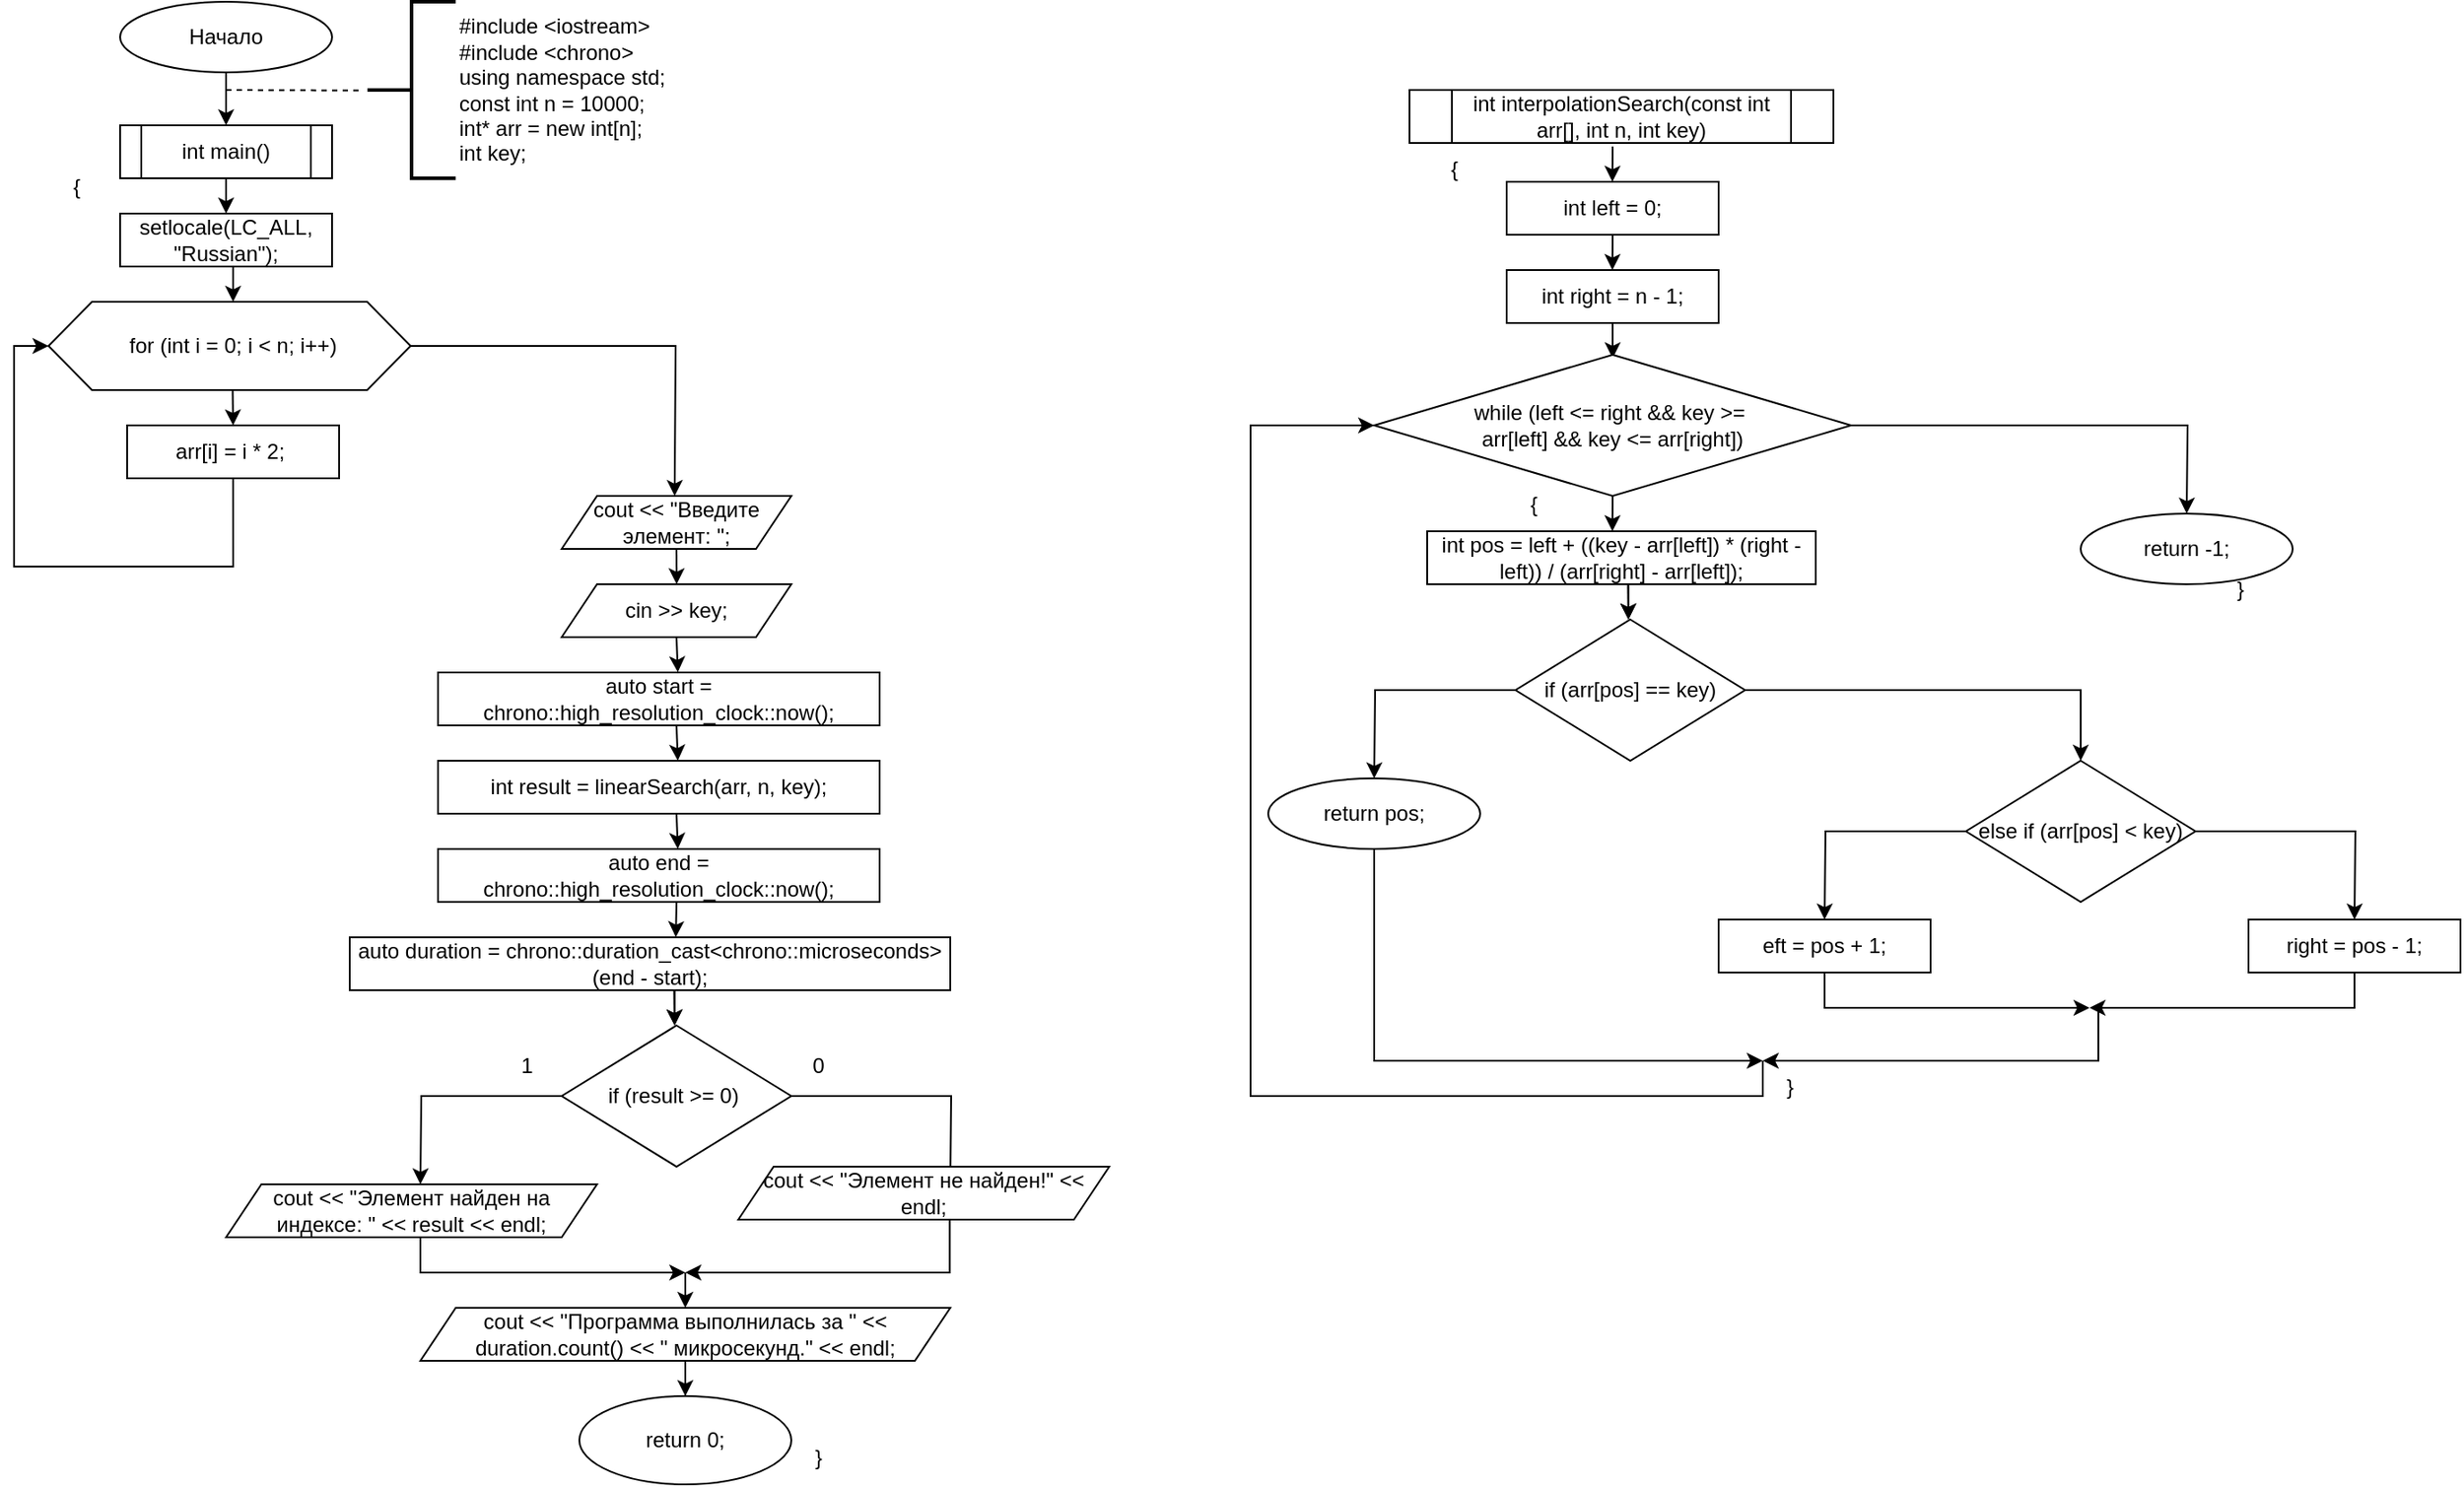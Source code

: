 <mxfile version="26.0.9">
  <diagram name="Страница — 1" id="fWtkFxsbyQN8Jvb5BkwA">
    <mxGraphModel dx="1195" dy="697" grid="1" gridSize="10" guides="1" tooltips="1" connect="1" arrows="1" fold="1" page="1" pageScale="1" pageWidth="827" pageHeight="1169" math="0" shadow="0">
      <root>
        <mxCell id="0" />
        <mxCell id="1" parent="0" />
        <mxCell id="5r02GytfN6mjbPMb0lNQ-1" value="" style="edgeStyle=orthogonalEdgeStyle;rounded=0;orthogonalLoop=1;jettySize=auto;html=1;" edge="1" parent="1" source="5r02GytfN6mjbPMb0lNQ-2">
          <mxGeometry relative="1" as="geometry">
            <mxPoint x="220" y="100" as="targetPoint" />
          </mxGeometry>
        </mxCell>
        <mxCell id="5r02GytfN6mjbPMb0lNQ-2" value="Начало" style="ellipse;whiteSpace=wrap;html=1;" vertex="1" parent="1">
          <mxGeometry x="160" y="30" width="120" height="40" as="geometry" />
        </mxCell>
        <mxCell id="5r02GytfN6mjbPMb0lNQ-3" value="" style="edgeStyle=orthogonalEdgeStyle;rounded=0;orthogonalLoop=1;jettySize=auto;html=1;" edge="1" parent="1" source="5r02GytfN6mjbPMb0lNQ-4">
          <mxGeometry relative="1" as="geometry">
            <mxPoint x="220" y="150" as="targetPoint" />
          </mxGeometry>
        </mxCell>
        <mxCell id="5r02GytfN6mjbPMb0lNQ-4" value="int main()" style="shape=process;whiteSpace=wrap;html=1;backgroundOutline=1;" vertex="1" parent="1">
          <mxGeometry x="160" y="100" width="120" height="30" as="geometry" />
        </mxCell>
        <mxCell id="5r02GytfN6mjbPMb0lNQ-5" value="setlocale(LC_ALL, &quot;Russian&quot;);" style="rounded=0;whiteSpace=wrap;html=1;" vertex="1" parent="1">
          <mxGeometry x="160" y="150" width="120" height="30" as="geometry" />
        </mxCell>
        <mxCell id="5r02GytfN6mjbPMb0lNQ-6" value="&lt;div&gt;#include &amp;lt;iostream&amp;gt;&lt;/div&gt;&lt;div&gt;#include &amp;lt;chrono&amp;gt;&amp;nbsp;&lt;/div&gt;&lt;div&gt;using namespace std;&lt;/div&gt;&lt;div&gt;&lt;div&gt;const int n = 10000;&lt;/div&gt;&lt;div&gt;int* arr = new int[n];&lt;/div&gt;&lt;/div&gt;&lt;div&gt;int key;&lt;br&gt;&lt;/div&gt;" style="strokeWidth=2;html=1;shape=mxgraph.flowchart.annotation_2;align=left;labelPosition=right;pointerEvents=1;" vertex="1" parent="1">
          <mxGeometry x="300" y="30" width="50" height="100" as="geometry" />
        </mxCell>
        <mxCell id="5r02GytfN6mjbPMb0lNQ-7" value="" style="endArrow=none;dashed=1;html=1;rounded=0;entryX=-0.04;entryY=0.503;entryDx=0;entryDy=0;entryPerimeter=0;" edge="1" parent="1" target="5r02GytfN6mjbPMb0lNQ-6">
          <mxGeometry width="50" height="50" relative="1" as="geometry">
            <mxPoint x="220" y="80" as="sourcePoint" />
            <mxPoint x="290" y="80" as="targetPoint" />
          </mxGeometry>
        </mxCell>
        <mxCell id="5r02GytfN6mjbPMb0lNQ-8" value="" style="edgeStyle=orthogonalEdgeStyle;rounded=0;orthogonalLoop=1;jettySize=auto;html=1;" edge="1" parent="1">
          <mxGeometry relative="1" as="geometry">
            <mxPoint x="223.971" y="180" as="sourcePoint" />
            <mxPoint x="223.971" y="200" as="targetPoint" />
          </mxGeometry>
        </mxCell>
        <mxCell id="5r02GytfN6mjbPMb0lNQ-9" style="edgeStyle=orthogonalEdgeStyle;rounded=0;orthogonalLoop=1;jettySize=auto;html=1;exitX=1;exitY=0.5;exitDx=0;exitDy=0;" edge="1" parent="1" source="5r02GytfN6mjbPMb0lNQ-10">
          <mxGeometry relative="1" as="geometry">
            <mxPoint x="473.971" y="310" as="targetPoint" />
          </mxGeometry>
        </mxCell>
        <mxCell id="5r02GytfN6mjbPMb0lNQ-10" value="" style="verticalLabelPosition=bottom;verticalAlign=top;html=1;shape=hexagon;perimeter=hexagonPerimeter2;arcSize=6;size=0.12;" vertex="1" parent="1">
          <mxGeometry x="119.471" y="200" width="205" height="50" as="geometry" />
        </mxCell>
        <mxCell id="5r02GytfN6mjbPMb0lNQ-11" value="" style="edgeStyle=orthogonalEdgeStyle;rounded=0;orthogonalLoop=1;jettySize=auto;html=1;" edge="1" parent="1">
          <mxGeometry relative="1" as="geometry">
            <mxPoint x="223.731" y="250" as="sourcePoint" />
            <mxPoint x="223.971" y="270" as="targetPoint" />
          </mxGeometry>
        </mxCell>
        <mxCell id="5r02GytfN6mjbPMb0lNQ-12" value="for (int i = 0; i &amp;lt; n; i++)" style="text;html=1;align=center;verticalAlign=middle;whiteSpace=wrap;rounded=0;" vertex="1" parent="1">
          <mxGeometry x="163.971" y="210" width="120" height="30" as="geometry" />
        </mxCell>
        <mxCell id="5r02GytfN6mjbPMb0lNQ-13" value="" style="edgeStyle=orthogonalEdgeStyle;rounded=0;orthogonalLoop=1;jettySize=auto;html=1;entryX=0;entryY=0.5;entryDx=0;entryDy=0;" edge="1" parent="1" target="5r02GytfN6mjbPMb0lNQ-10">
          <mxGeometry relative="1" as="geometry">
            <mxPoint x="223.971" y="300" as="sourcePoint" />
            <mxPoint x="103.971" y="270" as="targetPoint" />
            <Array as="points">
              <mxPoint x="223.971" y="350" />
              <mxPoint x="99.971" y="350" />
              <mxPoint x="99.971" y="225" />
            </Array>
          </mxGeometry>
        </mxCell>
        <mxCell id="5r02GytfN6mjbPMb0lNQ-14" value="arr[i] = i * 2;&amp;nbsp;" style="rounded=0;whiteSpace=wrap;html=1;" vertex="1" parent="1">
          <mxGeometry x="163.971" y="270" width="120" height="30" as="geometry" />
        </mxCell>
        <mxCell id="5r02GytfN6mjbPMb0lNQ-15" style="edgeStyle=orthogonalEdgeStyle;rounded=0;orthogonalLoop=1;jettySize=auto;html=1;exitX=0.5;exitY=1;exitDx=0;exitDy=0;" edge="1" parent="1" source="5r02GytfN6mjbPMb0lNQ-16">
          <mxGeometry relative="1" as="geometry">
            <mxPoint x="475.095" y="360" as="targetPoint" />
          </mxGeometry>
        </mxCell>
        <mxCell id="5r02GytfN6mjbPMb0lNQ-16" value="cout &amp;lt;&amp;lt; &quot;Введите элемент: &quot;;" style="shape=parallelogram;perimeter=parallelogramPerimeter;whiteSpace=wrap;html=1;fixedSize=1;" vertex="1" parent="1">
          <mxGeometry x="410" y="310" width="130" height="30" as="geometry" />
        </mxCell>
        <mxCell id="5r02GytfN6mjbPMb0lNQ-17" value="cin &amp;gt;&amp;gt; key;" style="shape=parallelogram;perimeter=parallelogramPerimeter;whiteSpace=wrap;html=1;fixedSize=1;" vertex="1" parent="1">
          <mxGeometry x="410" y="360" width="130" height="30" as="geometry" />
        </mxCell>
        <mxCell id="5r02GytfN6mjbPMb0lNQ-18" value="auto start = chrono::high_resolution_clock::now();" style="rounded=0;whiteSpace=wrap;html=1;" vertex="1" parent="1">
          <mxGeometry x="340" y="410" width="250" height="30" as="geometry" />
        </mxCell>
        <mxCell id="5r02GytfN6mjbPMb0lNQ-19" style="edgeStyle=orthogonalEdgeStyle;rounded=0;orthogonalLoop=1;jettySize=auto;html=1;exitX=0.5;exitY=1;exitDx=0;exitDy=0;entryX=0.543;entryY=-0.003;entryDx=0;entryDy=0;entryPerimeter=0;" edge="1" parent="1" source="5r02GytfN6mjbPMb0lNQ-17" target="5r02GytfN6mjbPMb0lNQ-18">
          <mxGeometry relative="1" as="geometry" />
        </mxCell>
        <mxCell id="5r02GytfN6mjbPMb0lNQ-20" value="int result = linearSearch(arr, n, key);" style="rounded=0;whiteSpace=wrap;html=1;" vertex="1" parent="1">
          <mxGeometry x="340" y="460.03" width="250" height="30" as="geometry" />
        </mxCell>
        <mxCell id="5r02GytfN6mjbPMb0lNQ-21" style="edgeStyle=orthogonalEdgeStyle;rounded=0;orthogonalLoop=1;jettySize=auto;html=1;exitX=0.5;exitY=1;exitDx=0;exitDy=0;entryX=0.543;entryY=-0.003;entryDx=0;entryDy=0;entryPerimeter=0;" edge="1" parent="1" target="5r02GytfN6mjbPMb0lNQ-20">
          <mxGeometry relative="1" as="geometry">
            <mxPoint x="475" y="440.03" as="sourcePoint" />
          </mxGeometry>
        </mxCell>
        <mxCell id="5r02GytfN6mjbPMb0lNQ-22" value="auto end = chrono::high_resolution_clock::now();" style="rounded=0;whiteSpace=wrap;html=1;" vertex="1" parent="1">
          <mxGeometry x="340" y="510.03" width="250" height="30" as="geometry" />
        </mxCell>
        <mxCell id="5r02GytfN6mjbPMb0lNQ-23" style="edgeStyle=orthogonalEdgeStyle;rounded=0;orthogonalLoop=1;jettySize=auto;html=1;exitX=0.5;exitY=1;exitDx=0;exitDy=0;entryX=0.543;entryY=-0.003;entryDx=0;entryDy=0;entryPerimeter=0;" edge="1" parent="1" target="5r02GytfN6mjbPMb0lNQ-22">
          <mxGeometry relative="1" as="geometry">
            <mxPoint x="475" y="490.03" as="sourcePoint" />
          </mxGeometry>
        </mxCell>
        <mxCell id="5r02GytfN6mjbPMb0lNQ-24" value="auto duration = chrono::duration_cast&amp;lt;chrono::microseconds&amp;gt;(end - start);" style="rounded=0;whiteSpace=wrap;html=1;" vertex="1" parent="1">
          <mxGeometry x="290" y="560.06" width="340" height="30" as="geometry" />
        </mxCell>
        <mxCell id="5r02GytfN6mjbPMb0lNQ-25" style="edgeStyle=orthogonalEdgeStyle;rounded=0;orthogonalLoop=1;jettySize=auto;html=1;exitX=0.5;exitY=1;exitDx=0;exitDy=0;entryX=0.543;entryY=-0.003;entryDx=0;entryDy=0;entryPerimeter=0;" edge="1" parent="1" target="5r02GytfN6mjbPMb0lNQ-24">
          <mxGeometry relative="1" as="geometry">
            <mxPoint x="475" y="540.06" as="sourcePoint" />
          </mxGeometry>
        </mxCell>
        <mxCell id="5r02GytfN6mjbPMb0lNQ-26" value="" style="edgeStyle=orthogonalEdgeStyle;rounded=0;orthogonalLoop=1;jettySize=auto;html=1;" edge="1" parent="1">
          <mxGeometry relative="1" as="geometry">
            <mxPoint x="473.703" y="590.0" as="sourcePoint" />
            <mxPoint x="473.943" y="610.0" as="targetPoint" />
          </mxGeometry>
        </mxCell>
        <mxCell id="5r02GytfN6mjbPMb0lNQ-27" value="" style="edgeStyle=orthogonalEdgeStyle;rounded=0;orthogonalLoop=1;jettySize=auto;html=1;" edge="1" parent="1">
          <mxGeometry relative="1" as="geometry">
            <mxPoint x="473.943" y="590.0" as="sourcePoint" />
            <mxPoint x="473.943" y="610.0" as="targetPoint" />
          </mxGeometry>
        </mxCell>
        <mxCell id="5r02GytfN6mjbPMb0lNQ-28" style="edgeStyle=orthogonalEdgeStyle;rounded=0;orthogonalLoop=1;jettySize=auto;html=1;exitX=0;exitY=0.5;exitDx=0;exitDy=0;" edge="1" parent="1" source="5r02GytfN6mjbPMb0lNQ-30">
          <mxGeometry relative="1" as="geometry">
            <mxPoint x="330" y="700.0" as="targetPoint" />
          </mxGeometry>
        </mxCell>
        <mxCell id="5r02GytfN6mjbPMb0lNQ-29" style="edgeStyle=orthogonalEdgeStyle;rounded=0;orthogonalLoop=1;jettySize=auto;html=1;exitX=1;exitY=0.5;exitDx=0;exitDy=0;" edge="1" parent="1" source="5r02GytfN6mjbPMb0lNQ-30">
          <mxGeometry relative="1" as="geometry">
            <mxPoint x="630.0" y="700.0" as="targetPoint" />
          </mxGeometry>
        </mxCell>
        <mxCell id="5r02GytfN6mjbPMb0lNQ-30" value="if (result &amp;gt;= 0)&amp;nbsp;" style="rhombus;whiteSpace=wrap;html=1;" vertex="1" parent="1">
          <mxGeometry x="410" y="610.0" width="130" height="80" as="geometry" />
        </mxCell>
        <mxCell id="5r02GytfN6mjbPMb0lNQ-31" style="edgeStyle=orthogonalEdgeStyle;rounded=0;orthogonalLoop=1;jettySize=auto;html=1;exitX=0.5;exitY=1;exitDx=0;exitDy=0;" edge="1" parent="1">
          <mxGeometry relative="1" as="geometry">
            <mxPoint x="480.0" y="750.0" as="targetPoint" />
            <Array as="points">
              <mxPoint x="330" y="750.0" />
            </Array>
            <mxPoint x="330" y="730" as="sourcePoint" />
          </mxGeometry>
        </mxCell>
        <mxCell id="5r02GytfN6mjbPMb0lNQ-32" style="edgeStyle=orthogonalEdgeStyle;rounded=0;orthogonalLoop=1;jettySize=auto;html=1;exitX=0.57;exitY=0.962;exitDx=0;exitDy=0;exitPerimeter=0;" edge="1" parent="1" source="5r02GytfN6mjbPMb0lNQ-34">
          <mxGeometry relative="1" as="geometry">
            <mxPoint x="480.0" y="750.0" as="targetPoint" />
            <Array as="points">
              <mxPoint x="630" y="750" />
            </Array>
            <mxPoint x="630.0" y="730" as="sourcePoint" />
          </mxGeometry>
        </mxCell>
        <mxCell id="5r02GytfN6mjbPMb0lNQ-33" value="cout &amp;lt;&amp;lt; &quot;Элемент найден на индексе: &quot; &amp;lt;&amp;lt; result &amp;lt;&amp;lt; endl;" style="shape=parallelogram;perimeter=parallelogramPerimeter;whiteSpace=wrap;html=1;fixedSize=1;" vertex="1" parent="1">
          <mxGeometry x="220" y="700" width="210" height="30" as="geometry" />
        </mxCell>
        <mxCell id="5r02GytfN6mjbPMb0lNQ-34" value="cout &amp;lt;&amp;lt; &quot;Элемент не найден!&quot; &amp;lt;&amp;lt; endl;" style="shape=parallelogram;perimeter=parallelogramPerimeter;whiteSpace=wrap;html=1;fixedSize=1;" vertex="1" parent="1">
          <mxGeometry x="510" y="690" width="210" height="30" as="geometry" />
        </mxCell>
        <mxCell id="5r02GytfN6mjbPMb0lNQ-35" value="" style="endArrow=classic;html=1;rounded=0;" edge="1" parent="1">
          <mxGeometry width="50" height="50" relative="1" as="geometry">
            <mxPoint x="480" y="750" as="sourcePoint" />
            <mxPoint x="480" y="770" as="targetPoint" />
          </mxGeometry>
        </mxCell>
        <mxCell id="5r02GytfN6mjbPMb0lNQ-36" style="edgeStyle=orthogonalEdgeStyle;rounded=0;orthogonalLoop=1;jettySize=auto;html=1;exitX=0.5;exitY=1;exitDx=0;exitDy=0;" edge="1" parent="1" source="5r02GytfN6mjbPMb0lNQ-37" target="5r02GytfN6mjbPMb0lNQ-38">
          <mxGeometry relative="1" as="geometry" />
        </mxCell>
        <mxCell id="5r02GytfN6mjbPMb0lNQ-37" value="cout &amp;lt;&amp;lt; &quot;Программа выполнилась за &quot; &amp;lt;&amp;lt; duration.count() &amp;lt;&amp;lt; &quot; микросекунд.&quot; &amp;lt;&amp;lt; endl;" style="shape=parallelogram;perimeter=parallelogramPerimeter;whiteSpace=wrap;html=1;fixedSize=1;" vertex="1" parent="1">
          <mxGeometry x="330" y="770" width="300" height="30" as="geometry" />
        </mxCell>
        <mxCell id="5r02GytfN6mjbPMb0lNQ-38" value="return 0;" style="ellipse;whiteSpace=wrap;html=1;" vertex="1" parent="1">
          <mxGeometry x="420" y="820" width="120" height="50" as="geometry" />
        </mxCell>
        <mxCell id="5r02GytfN6mjbPMb0lNQ-39" value="1" style="text;html=1;align=center;verticalAlign=middle;resizable=0;points=[];autosize=1;strokeColor=none;fillColor=none;" vertex="1" parent="1">
          <mxGeometry x="375" y="618" width="30" height="30" as="geometry" />
        </mxCell>
        <mxCell id="5r02GytfN6mjbPMb0lNQ-40" value="0" style="text;html=1;align=center;verticalAlign=middle;resizable=0;points=[];autosize=1;strokeColor=none;fillColor=none;" vertex="1" parent="1">
          <mxGeometry x="540" y="618" width="30" height="30" as="geometry" />
        </mxCell>
        <mxCell id="5r02GytfN6mjbPMb0lNQ-41" value="}" style="text;html=1;align=center;verticalAlign=middle;resizable=0;points=[];autosize=1;strokeColor=none;fillColor=none;" vertex="1" parent="1">
          <mxGeometry x="540" y="840" width="30" height="30" as="geometry" />
        </mxCell>
        <mxCell id="5r02GytfN6mjbPMb0lNQ-42" value="{" style="text;html=1;align=center;verticalAlign=middle;resizable=0;points=[];autosize=1;strokeColor=none;fillColor=none;" vertex="1" parent="1">
          <mxGeometry x="120" y="120" width="30" height="30" as="geometry" />
        </mxCell>
        <mxCell id="5r02GytfN6mjbPMb0lNQ-43" value="int interpolationSearch(const int arr[], int n, int key)" style="shape=process;whiteSpace=wrap;html=1;backgroundOutline=1;" vertex="1" parent="1">
          <mxGeometry x="890" y="80" width="240" height="30" as="geometry" />
        </mxCell>
        <mxCell id="5r02GytfN6mjbPMb0lNQ-44" style="edgeStyle=orthogonalEdgeStyle;rounded=0;orthogonalLoop=1;jettySize=auto;html=1;exitX=0.5;exitY=1;exitDx=0;exitDy=0;" edge="1" parent="1">
          <mxGeometry relative="1" as="geometry">
            <mxPoint x="1004.857" y="132.0" as="targetPoint" />
            <mxPoint x="1005" y="112" as="sourcePoint" />
          </mxGeometry>
        </mxCell>
        <mxCell id="5r02GytfN6mjbPMb0lNQ-45" value="int left = 0;" style="rounded=0;whiteSpace=wrap;html=1;" vertex="1" parent="1">
          <mxGeometry x="945" y="132" width="120" height="30" as="geometry" />
        </mxCell>
        <mxCell id="5r02GytfN6mjbPMb0lNQ-46" style="edgeStyle=orthogonalEdgeStyle;rounded=0;orthogonalLoop=1;jettySize=auto;html=1;exitX=0.5;exitY=1;exitDx=0;exitDy=0;" edge="1" parent="1">
          <mxGeometry relative="1" as="geometry">
            <mxPoint x="1004.857" y="182.0" as="targetPoint" />
            <mxPoint x="1005" y="162" as="sourcePoint" />
          </mxGeometry>
        </mxCell>
        <mxCell id="5r02GytfN6mjbPMb0lNQ-47" style="edgeStyle=orthogonalEdgeStyle;rounded=0;orthogonalLoop=1;jettySize=auto;html=1;exitX=0.5;exitY=1;exitDx=0;exitDy=0;entryX=0.5;entryY=0;entryDx=0;entryDy=0;" edge="1" parent="1" source="5r02GytfN6mjbPMb0lNQ-48">
          <mxGeometry relative="1" as="geometry">
            <mxPoint x="1005" y="232" as="targetPoint" />
          </mxGeometry>
        </mxCell>
        <mxCell id="5r02GytfN6mjbPMb0lNQ-48" value="int right = n - 1;" style="rounded=0;whiteSpace=wrap;html=1;" vertex="1" parent="1">
          <mxGeometry x="945" y="182" width="120" height="30" as="geometry" />
        </mxCell>
        <mxCell id="5r02GytfN6mjbPMb0lNQ-49" value="{" style="text;html=1;align=center;verticalAlign=middle;resizable=0;points=[];autosize=1;strokeColor=none;fillColor=none;" vertex="1" parent="1">
          <mxGeometry x="900" y="110" width="30" height="30" as="geometry" />
        </mxCell>
        <mxCell id="5r02GytfN6mjbPMb0lNQ-83" style="edgeStyle=orthogonalEdgeStyle;rounded=0;orthogonalLoop=1;jettySize=auto;html=1;exitX=1;exitY=0.5;exitDx=0;exitDy=0;" edge="1" parent="1" source="5r02GytfN6mjbPMb0lNQ-50">
          <mxGeometry relative="1" as="geometry">
            <mxPoint x="1330" y="320" as="targetPoint" />
          </mxGeometry>
        </mxCell>
        <mxCell id="5r02GytfN6mjbPMb0lNQ-50" value="while (left &amp;lt;= right &amp;amp;&amp;amp; key &amp;gt;=&amp;nbsp;&lt;div&gt;arr[left] &amp;amp;&amp;amp; key &amp;lt;= arr[right])&lt;/div&gt;" style="rhombus;whiteSpace=wrap;html=1;" vertex="1" parent="1">
          <mxGeometry x="870" y="230" width="270" height="80" as="geometry" />
        </mxCell>
        <mxCell id="5r02GytfN6mjbPMb0lNQ-51" style="edgeStyle=orthogonalEdgeStyle;rounded=0;orthogonalLoop=1;jettySize=auto;html=1;exitX=0.5;exitY=1;exitDx=0;exitDy=0;" edge="1" parent="1">
          <mxGeometry relative="1" as="geometry">
            <mxPoint x="1004.857" y="330.0" as="targetPoint" />
            <mxPoint x="1005" y="310" as="sourcePoint" />
          </mxGeometry>
        </mxCell>
        <mxCell id="5r02GytfN6mjbPMb0lNQ-52" value="int pos = left + ((key - arr[left]) * (right - left)) / (arr[right] - arr[left]);" style="rounded=0;whiteSpace=wrap;html=1;" vertex="1" parent="1">
          <mxGeometry x="900" y="330" width="220" height="30" as="geometry" />
        </mxCell>
        <mxCell id="5r02GytfN6mjbPMb0lNQ-53" value="" style="edgeStyle=orthogonalEdgeStyle;rounded=0;orthogonalLoop=1;jettySize=auto;html=1;" edge="1" parent="1">
          <mxGeometry relative="1" as="geometry">
            <mxPoint x="1013.703" y="360.0" as="sourcePoint" />
            <mxPoint x="1013.943" y="380.0" as="targetPoint" />
          </mxGeometry>
        </mxCell>
        <mxCell id="5r02GytfN6mjbPMb0lNQ-54" value="" style="edgeStyle=orthogonalEdgeStyle;rounded=0;orthogonalLoop=1;jettySize=auto;html=1;" edge="1" parent="1">
          <mxGeometry relative="1" as="geometry">
            <mxPoint x="1013.943" y="360.0" as="sourcePoint" />
            <mxPoint x="1013.943" y="380.0" as="targetPoint" />
          </mxGeometry>
        </mxCell>
        <mxCell id="5r02GytfN6mjbPMb0lNQ-55" style="edgeStyle=orthogonalEdgeStyle;rounded=0;orthogonalLoop=1;jettySize=auto;html=1;exitX=0;exitY=0.5;exitDx=0;exitDy=0;" edge="1" source="5r02GytfN6mjbPMb0lNQ-57" parent="1">
          <mxGeometry relative="1" as="geometry">
            <mxPoint x="870" y="470.0" as="targetPoint" />
          </mxGeometry>
        </mxCell>
        <mxCell id="5r02GytfN6mjbPMb0lNQ-80" style="edgeStyle=orthogonalEdgeStyle;rounded=0;orthogonalLoop=1;jettySize=auto;html=1;exitX=1;exitY=0.5;exitDx=0;exitDy=0;entryX=0.5;entryY=0;entryDx=0;entryDy=0;" edge="1" parent="1" source="5r02GytfN6mjbPMb0lNQ-57" target="5r02GytfN6mjbPMb0lNQ-75">
          <mxGeometry relative="1" as="geometry" />
        </mxCell>
        <mxCell id="5r02GytfN6mjbPMb0lNQ-57" value="if (arr[pos] == key)&lt;span style=&quot;color: rgba(0, 0, 0, 0); font-family: monospace; font-size: 0px; text-align: start; text-wrap: nowrap;&quot;&gt;%3CmxGraphModel%3E%3Croot%3E%3CmxCell%20id%3D%220%22%2F%3E%3CmxCell%20id%3D%221%22%20parent%3D%220%22%2F%3E%3CmxCell%20id%3D%222%22%20value%3D%22return%20mid%3B%22%20style%3D%22ellipse%3BwhiteSpace%3Dwrap%3Bhtml%3D1%3B%22%20vertex%3D%221%22%20parent%3D%221%22%3E%3CmxGeometry%20x%3D%22930%22%20y%3D%22440%22%20width%3D%22120%22%20height%3D%2240%22%20as%3D%22geometry%22%2F%3E%3C%2FmxCell%3E%3C%2Froot%3E%3C%2FmxGraphModel%3E&lt;/span&gt;&lt;span style=&quot;color: rgba(0, 0, 0, 0); font-family: monospace; font-size: 0px; text-align: start; text-wrap: nowrap;&quot;&gt;%3CmxGraphModel%3E%3Croot%3E%3CmxCell%20id%3D%220%22%2F%3E%3CmxCell%20id%3D%221%22%20parent%3D%220%22%2F%3E%3CmxCell%20id%3D%222%22%20value%3D%22return%20mid%3B%22%20style%3D%22ellipse%3BwhiteSpace%3Dwrap%3Bhtml%3D1%3B%22%20vertex%3D%221%22%20parent%3D%221%22%3E%3CmxGeometry%20x%3D%22930%22%20y%3D%22440%22%20width%3D%22120%22%20height%3D%2240%22%20as%3D%22geometry%22%2F%3E%3C%2FmxCell%3E%3C%2Froot%3E%3C%2FmxGraphModel%3E&lt;/span&gt;&lt;span style=&quot;color: rgba(0, 0, 0, 0); font-family: monospace; font-size: 0px; text-align: start; text-wrap: nowrap;&quot;&gt;%3CmxGraphModel%3E%3Croot%3E%3CmxCell%20id%3D%220%22%2F%3E%3CmxCell%20id%3D%221%22%20parent%3D%220%22%2F%3E%3CmxCell%20id%3D%222%22%20value%3D%22return%20mid%3B%22%20style%3D%22ellipse%3BwhiteSpace%3Dwrap%3Bhtml%3D1%3B%22%20vertex%3D%221%22%20parent%3D%221%22%3E%3CmxGeometry%20x%3D%22930%22%20y%3D%22440%22%20width%3D%22120%22%20height%3D%2240%22%20as%3D%22geometry%22%2F%3E%3C%2FmxCell%3E%3C%2Froot%3E%3C%2FmxGraphModel%3E&lt;/span&gt;" style="rhombus;whiteSpace=wrap;html=1;" vertex="1" parent="1">
          <mxGeometry x="950" y="380.0" width="130" height="80" as="geometry" />
        </mxCell>
        <mxCell id="5r02GytfN6mjbPMb0lNQ-58" style="edgeStyle=orthogonalEdgeStyle;rounded=0;orthogonalLoop=1;jettySize=auto;html=1;exitX=0.5;exitY=1;exitDx=0;exitDy=0;" edge="1" parent="1">
          <mxGeometry relative="1" as="geometry">
            <mxPoint x="1090" y="630" as="targetPoint" />
            <Array as="points">
              <mxPoint x="870" y="630" />
            </Array>
            <mxPoint x="870" y="500.0" as="sourcePoint" />
          </mxGeometry>
        </mxCell>
        <mxCell id="5r02GytfN6mjbPMb0lNQ-62" value="return pos;" style="ellipse;whiteSpace=wrap;html=1;" vertex="1" parent="1">
          <mxGeometry x="810" y="470" width="120" height="40" as="geometry" />
        </mxCell>
        <mxCell id="5r02GytfN6mjbPMb0lNQ-73" style="edgeStyle=orthogonalEdgeStyle;rounded=0;orthogonalLoop=1;jettySize=auto;html=1;exitX=0;exitY=0.5;exitDx=0;exitDy=0;" edge="1" source="5r02GytfN6mjbPMb0lNQ-75" parent="1">
          <mxGeometry relative="1" as="geometry">
            <mxPoint x="1125" y="550.0" as="targetPoint" />
          </mxGeometry>
        </mxCell>
        <mxCell id="5r02GytfN6mjbPMb0lNQ-74" style="edgeStyle=orthogonalEdgeStyle;rounded=0;orthogonalLoop=1;jettySize=auto;html=1;exitX=1;exitY=0.5;exitDx=0;exitDy=0;" edge="1" source="5r02GytfN6mjbPMb0lNQ-75" parent="1">
          <mxGeometry relative="1" as="geometry">
            <mxPoint x="1425.0" y="550.0" as="targetPoint" />
          </mxGeometry>
        </mxCell>
        <mxCell id="5r02GytfN6mjbPMb0lNQ-75" value="else if (arr[pos] &amp;lt; key)" style="rhombus;whiteSpace=wrap;html=1;" vertex="1" parent="1">
          <mxGeometry x="1205" y="460.0" width="130" height="80" as="geometry" />
        </mxCell>
        <mxCell id="5r02GytfN6mjbPMb0lNQ-76" style="edgeStyle=orthogonalEdgeStyle;rounded=0;orthogonalLoop=1;jettySize=auto;html=1;exitX=0.5;exitY=1;exitDx=0;exitDy=0;" edge="1" source="5r02GytfN6mjbPMb0lNQ-77" parent="1">
          <mxGeometry relative="1" as="geometry">
            <mxPoint x="1275.0" y="600.0" as="targetPoint" />
            <Array as="points">
              <mxPoint x="1125" y="600.0" />
            </Array>
          </mxGeometry>
        </mxCell>
        <mxCell id="5r02GytfN6mjbPMb0lNQ-77" value="eft = pos + 1;" style="rounded=0;whiteSpace=wrap;html=1;" vertex="1" parent="1">
          <mxGeometry x="1065" y="550.0" width="120" height="30" as="geometry" />
        </mxCell>
        <mxCell id="5r02GytfN6mjbPMb0lNQ-78" style="edgeStyle=orthogonalEdgeStyle;rounded=0;orthogonalLoop=1;jettySize=auto;html=1;exitX=0.5;exitY=1;exitDx=0;exitDy=0;" edge="1" source="5r02GytfN6mjbPMb0lNQ-79" parent="1">
          <mxGeometry relative="1" as="geometry">
            <mxPoint x="1275.0" y="600.0" as="targetPoint" />
            <Array as="points">
              <mxPoint x="1425" y="600.0" />
            </Array>
          </mxGeometry>
        </mxCell>
        <mxCell id="5r02GytfN6mjbPMb0lNQ-79" value="right = pos - 1;" style="rounded=0;whiteSpace=wrap;html=1;" vertex="1" parent="1">
          <mxGeometry x="1365" y="550.0" width="120" height="30" as="geometry" />
        </mxCell>
        <mxCell id="5r02GytfN6mjbPMb0lNQ-81" value="" style="endArrow=classic;html=1;rounded=0;" edge="1" parent="1">
          <mxGeometry width="50" height="50" relative="1" as="geometry">
            <mxPoint x="1280" y="600" as="sourcePoint" />
            <mxPoint x="1090" y="630" as="targetPoint" />
            <Array as="points">
              <mxPoint x="1280" y="630" />
            </Array>
          </mxGeometry>
        </mxCell>
        <mxCell id="5r02GytfN6mjbPMb0lNQ-82" value="" style="endArrow=classic;html=1;rounded=0;entryX=0;entryY=0.5;entryDx=0;entryDy=0;" edge="1" parent="1" target="5r02GytfN6mjbPMb0lNQ-50">
          <mxGeometry width="50" height="50" relative="1" as="geometry">
            <mxPoint x="1090" y="630" as="sourcePoint" />
            <mxPoint x="1140" y="580" as="targetPoint" />
            <Array as="points">
              <mxPoint x="1090" y="650" />
              <mxPoint x="800" y="650" />
              <mxPoint x="800" y="270" />
            </Array>
          </mxGeometry>
        </mxCell>
        <mxCell id="5r02GytfN6mjbPMb0lNQ-84" value="return -1;" style="ellipse;whiteSpace=wrap;html=1;" vertex="1" parent="1">
          <mxGeometry x="1270" y="320" width="120" height="40" as="geometry" />
        </mxCell>
        <mxCell id="5r02GytfN6mjbPMb0lNQ-85" value="}" style="text;html=1;align=center;verticalAlign=middle;resizable=0;points=[];autosize=1;strokeColor=none;fillColor=none;" vertex="1" parent="1">
          <mxGeometry x="1345" y="348" width="30" height="30" as="geometry" />
        </mxCell>
        <mxCell id="5r02GytfN6mjbPMb0lNQ-86" value="}" style="text;html=1;align=center;verticalAlign=middle;resizable=0;points=[];autosize=1;strokeColor=none;fillColor=none;" vertex="1" parent="1">
          <mxGeometry x="1090" y="630" width="30" height="30" as="geometry" />
        </mxCell>
        <mxCell id="5r02GytfN6mjbPMb0lNQ-87" value="{" style="text;html=1;align=center;verticalAlign=middle;resizable=0;points=[];autosize=1;strokeColor=none;fillColor=none;" vertex="1" parent="1">
          <mxGeometry x="945" y="300" width="30" height="30" as="geometry" />
        </mxCell>
      </root>
    </mxGraphModel>
  </diagram>
</mxfile>
